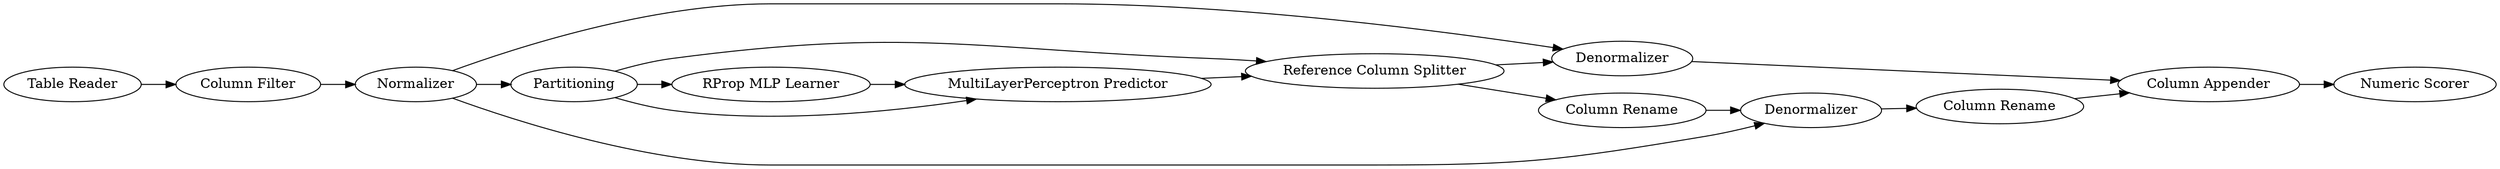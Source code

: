 digraph {
	22 -> 24
	21 -> 23
	28 -> 32
	32 -> 33
	29 -> 31
	27 -> 28
	22 -> 25
	26 -> 22
	31 -> 32
	24 -> 25
	30 -> 29
	26 -> 28
	25 -> 27
	26 -> 29
	22 -> 27
	23 -> 26
	27 -> 30
	24 [label="RProp MLP Learner"]
	27 [label="Reference Column Splitter"]
	32 [label="Column Appender"]
	22 [label=Partitioning]
	29 [label=Denormalizer]
	28 [label=Denormalizer]
	31 [label="Column Rename"]
	23 [label="Column Filter"]
	21 [label="Table Reader"]
	26 [label=Normalizer]
	25 [label="MultiLayerPerceptron Predictor"]
	33 [label="Numeric Scorer"]
	30 [label="Column Rename"]
	rankdir=LR
}
